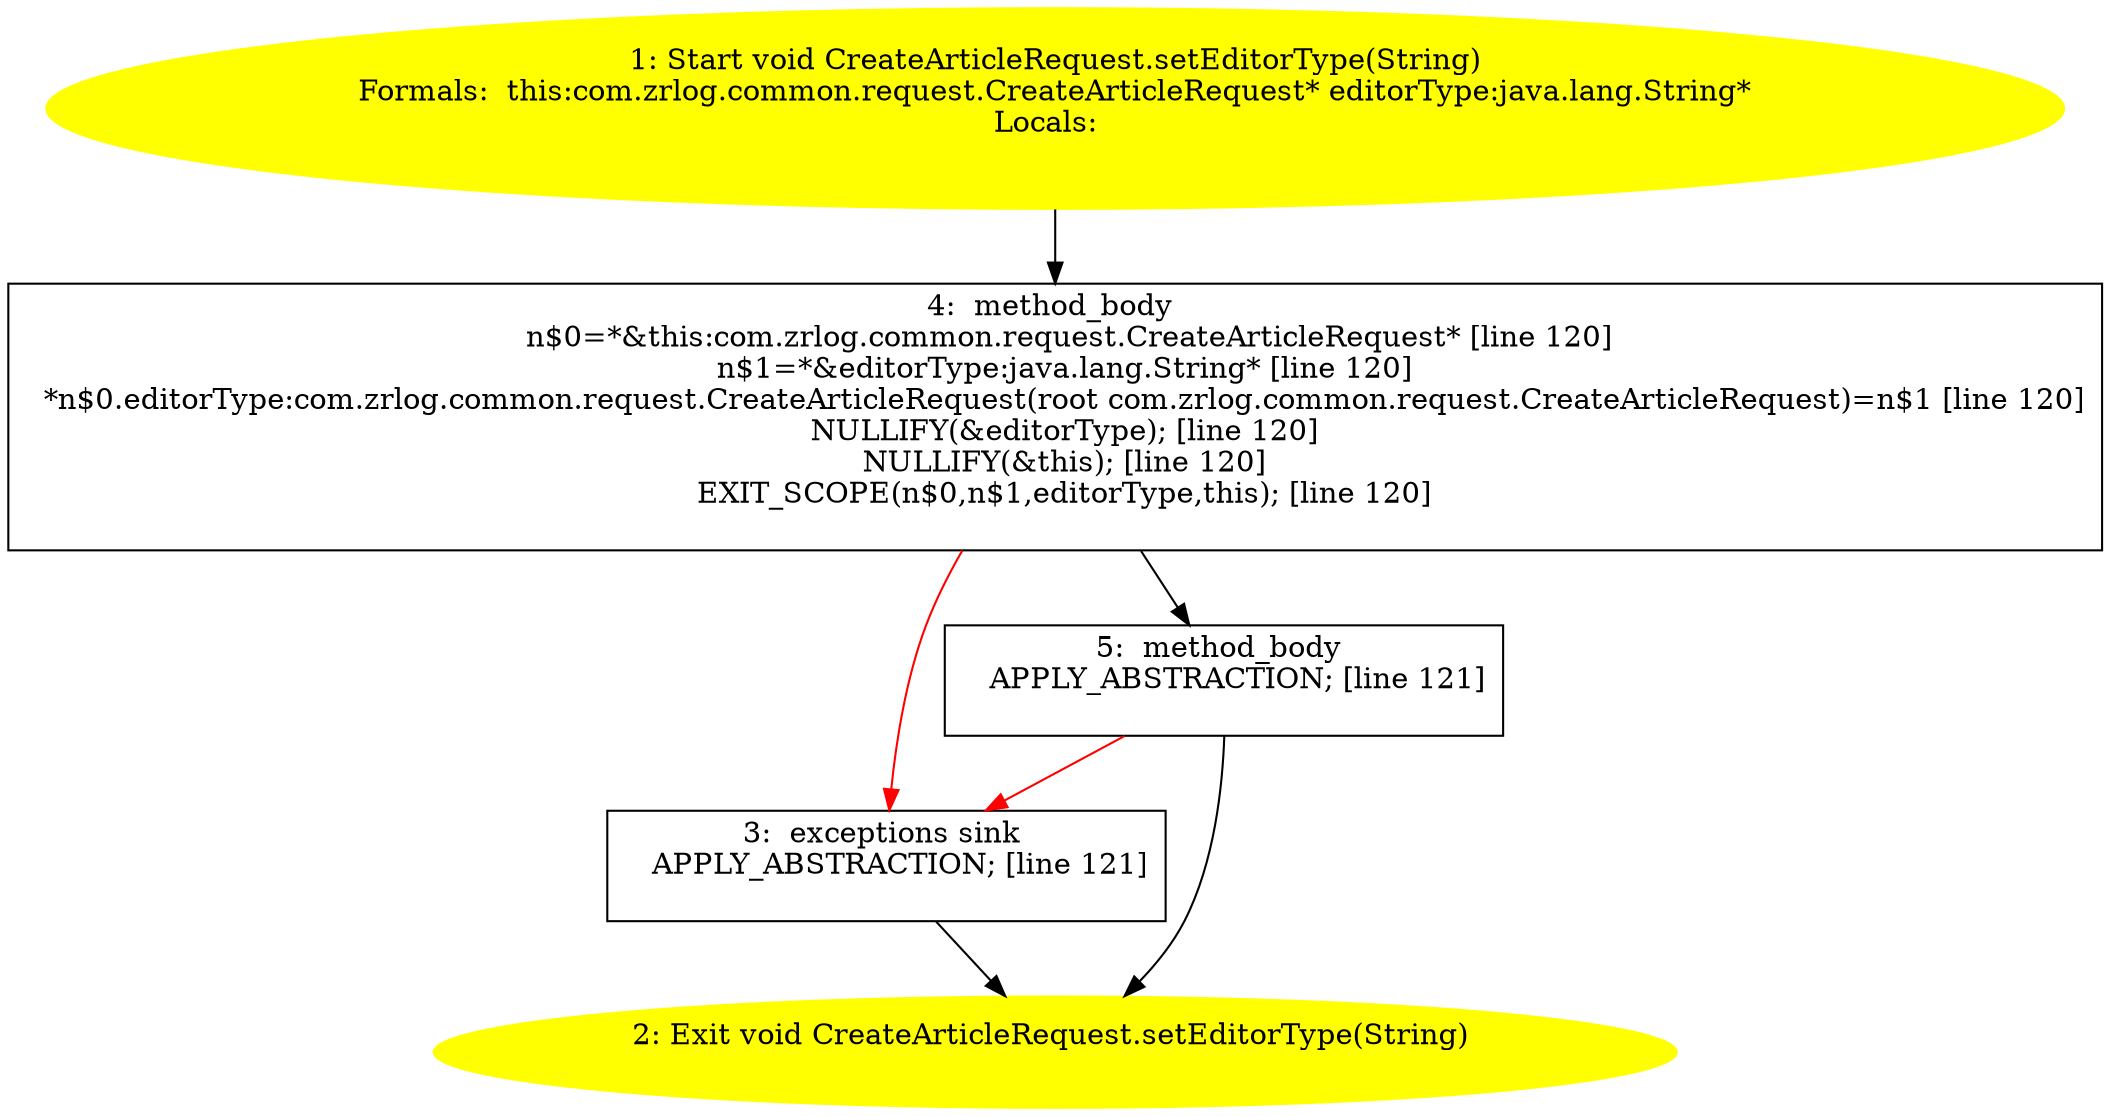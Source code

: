 /* @generated */
digraph cfg {
"com.zrlog.common.request.CreateArticleRequest.setEditorType(java.lang.String):void.ceff057176c476696ba5837f626c92bf_1" [label="1: Start void CreateArticleRequest.setEditorType(String)\nFormals:  this:com.zrlog.common.request.CreateArticleRequest* editorType:java.lang.String*\nLocals:  \n  " color=yellow style=filled]
	

	 "com.zrlog.common.request.CreateArticleRequest.setEditorType(java.lang.String):void.ceff057176c476696ba5837f626c92bf_1" -> "com.zrlog.common.request.CreateArticleRequest.setEditorType(java.lang.String):void.ceff057176c476696ba5837f626c92bf_4" ;
"com.zrlog.common.request.CreateArticleRequest.setEditorType(java.lang.String):void.ceff057176c476696ba5837f626c92bf_2" [label="2: Exit void CreateArticleRequest.setEditorType(String) \n  " color=yellow style=filled]
	

"com.zrlog.common.request.CreateArticleRequest.setEditorType(java.lang.String):void.ceff057176c476696ba5837f626c92bf_3" [label="3:  exceptions sink \n   APPLY_ABSTRACTION; [line 121]\n " shape="box"]
	

	 "com.zrlog.common.request.CreateArticleRequest.setEditorType(java.lang.String):void.ceff057176c476696ba5837f626c92bf_3" -> "com.zrlog.common.request.CreateArticleRequest.setEditorType(java.lang.String):void.ceff057176c476696ba5837f626c92bf_2" ;
"com.zrlog.common.request.CreateArticleRequest.setEditorType(java.lang.String):void.ceff057176c476696ba5837f626c92bf_4" [label="4:  method_body \n   n$0=*&this:com.zrlog.common.request.CreateArticleRequest* [line 120]\n  n$1=*&editorType:java.lang.String* [line 120]\n  *n$0.editorType:com.zrlog.common.request.CreateArticleRequest(root com.zrlog.common.request.CreateArticleRequest)=n$1 [line 120]\n  NULLIFY(&editorType); [line 120]\n  NULLIFY(&this); [line 120]\n  EXIT_SCOPE(n$0,n$1,editorType,this); [line 120]\n " shape="box"]
	

	 "com.zrlog.common.request.CreateArticleRequest.setEditorType(java.lang.String):void.ceff057176c476696ba5837f626c92bf_4" -> "com.zrlog.common.request.CreateArticleRequest.setEditorType(java.lang.String):void.ceff057176c476696ba5837f626c92bf_5" ;
	 "com.zrlog.common.request.CreateArticleRequest.setEditorType(java.lang.String):void.ceff057176c476696ba5837f626c92bf_4" -> "com.zrlog.common.request.CreateArticleRequest.setEditorType(java.lang.String):void.ceff057176c476696ba5837f626c92bf_3" [color="red" ];
"com.zrlog.common.request.CreateArticleRequest.setEditorType(java.lang.String):void.ceff057176c476696ba5837f626c92bf_5" [label="5:  method_body \n   APPLY_ABSTRACTION; [line 121]\n " shape="box"]
	

	 "com.zrlog.common.request.CreateArticleRequest.setEditorType(java.lang.String):void.ceff057176c476696ba5837f626c92bf_5" -> "com.zrlog.common.request.CreateArticleRequest.setEditorType(java.lang.String):void.ceff057176c476696ba5837f626c92bf_2" ;
	 "com.zrlog.common.request.CreateArticleRequest.setEditorType(java.lang.String):void.ceff057176c476696ba5837f626c92bf_5" -> "com.zrlog.common.request.CreateArticleRequest.setEditorType(java.lang.String):void.ceff057176c476696ba5837f626c92bf_3" [color="red" ];
}
